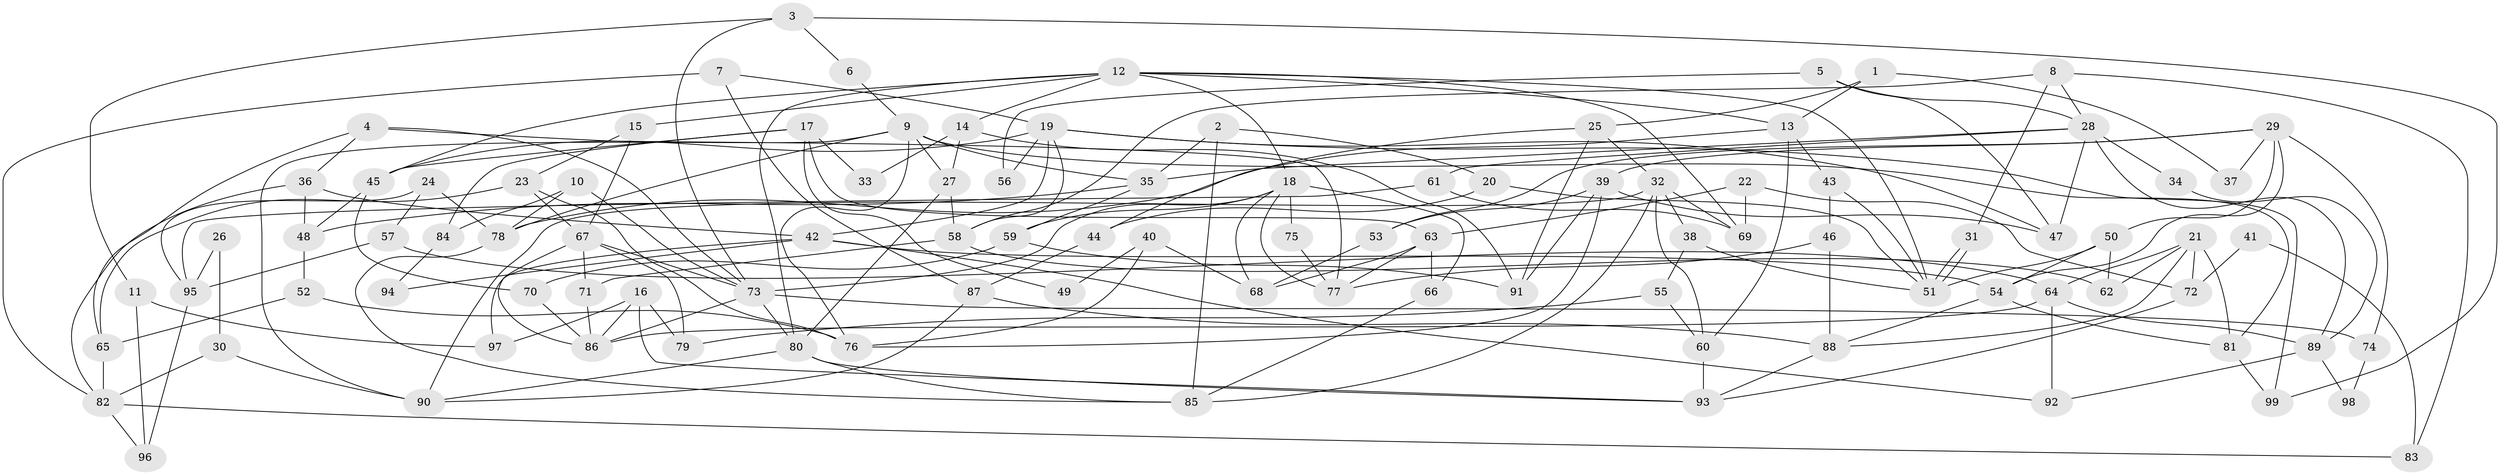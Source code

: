 // Generated by graph-tools (version 1.1) at 2025/50/03/09/25 03:50:05]
// undirected, 99 vertices, 198 edges
graph export_dot {
graph [start="1"]
  node [color=gray90,style=filled];
  1;
  2;
  3;
  4;
  5;
  6;
  7;
  8;
  9;
  10;
  11;
  12;
  13;
  14;
  15;
  16;
  17;
  18;
  19;
  20;
  21;
  22;
  23;
  24;
  25;
  26;
  27;
  28;
  29;
  30;
  31;
  32;
  33;
  34;
  35;
  36;
  37;
  38;
  39;
  40;
  41;
  42;
  43;
  44;
  45;
  46;
  47;
  48;
  49;
  50;
  51;
  52;
  53;
  54;
  55;
  56;
  57;
  58;
  59;
  60;
  61;
  62;
  63;
  64;
  65;
  66;
  67;
  68;
  69;
  70;
  71;
  72;
  73;
  74;
  75;
  76;
  77;
  78;
  79;
  80;
  81;
  82;
  83;
  84;
  85;
  86;
  87;
  88;
  89;
  90;
  91;
  92;
  93;
  94;
  95;
  96;
  97;
  98;
  99;
  1 -- 13;
  1 -- 25;
  1 -- 37;
  2 -- 35;
  2 -- 85;
  2 -- 20;
  3 -- 99;
  3 -- 73;
  3 -- 6;
  3 -- 11;
  4 -- 65;
  4 -- 73;
  4 -- 36;
  4 -- 77;
  5 -- 47;
  5 -- 28;
  5 -- 56;
  6 -- 9;
  7 -- 82;
  7 -- 87;
  7 -- 19;
  8 -- 58;
  8 -- 28;
  8 -- 31;
  8 -- 83;
  9 -- 27;
  9 -- 76;
  9 -- 35;
  9 -- 78;
  9 -- 81;
  9 -- 90;
  10 -- 73;
  10 -- 78;
  10 -- 84;
  11 -- 97;
  11 -- 96;
  12 -- 80;
  12 -- 51;
  12 -- 13;
  12 -- 14;
  12 -- 15;
  12 -- 18;
  12 -- 45;
  12 -- 69;
  13 -- 43;
  13 -- 60;
  13 -- 78;
  14 -- 27;
  14 -- 33;
  14 -- 91;
  15 -- 67;
  15 -- 23;
  16 -- 86;
  16 -- 93;
  16 -- 79;
  16 -- 97;
  17 -- 63;
  17 -- 45;
  17 -- 33;
  17 -- 49;
  17 -- 84;
  18 -- 68;
  18 -- 59;
  18 -- 66;
  18 -- 73;
  18 -- 75;
  18 -- 77;
  19 -- 42;
  19 -- 45;
  19 -- 47;
  19 -- 56;
  19 -- 58;
  19 -- 99;
  20 -- 51;
  20 -- 44;
  21 -- 64;
  21 -- 88;
  21 -- 62;
  21 -- 72;
  21 -- 81;
  22 -- 69;
  22 -- 63;
  22 -- 72;
  23 -- 67;
  23 -- 65;
  23 -- 76;
  24 -- 95;
  24 -- 78;
  24 -- 57;
  25 -- 32;
  25 -- 91;
  25 -- 44;
  26 -- 95;
  26 -- 30;
  27 -- 80;
  27 -- 58;
  28 -- 89;
  28 -- 47;
  28 -- 34;
  28 -- 35;
  28 -- 61;
  29 -- 54;
  29 -- 50;
  29 -- 37;
  29 -- 39;
  29 -- 53;
  29 -- 74;
  30 -- 82;
  30 -- 90;
  31 -- 51;
  31 -- 51;
  32 -- 60;
  32 -- 90;
  32 -- 38;
  32 -- 69;
  32 -- 85;
  34 -- 89;
  35 -- 48;
  35 -- 59;
  36 -- 48;
  36 -- 42;
  36 -- 82;
  38 -- 51;
  38 -- 55;
  39 -- 91;
  39 -- 47;
  39 -- 53;
  39 -- 76;
  40 -- 68;
  40 -- 76;
  40 -- 49;
  41 -- 83;
  41 -- 72;
  42 -- 54;
  42 -- 92;
  42 -- 94;
  42 -- 97;
  43 -- 46;
  43 -- 51;
  44 -- 87;
  45 -- 48;
  45 -- 70;
  46 -- 77;
  46 -- 88;
  48 -- 52;
  50 -- 54;
  50 -- 62;
  50 -- 51;
  52 -- 76;
  52 -- 65;
  53 -- 68;
  54 -- 81;
  54 -- 88;
  55 -- 79;
  55 -- 60;
  57 -- 95;
  57 -- 64;
  58 -- 71;
  58 -- 62;
  59 -- 70;
  59 -- 91;
  60 -- 93;
  61 -- 69;
  61 -- 95;
  63 -- 66;
  63 -- 77;
  63 -- 68;
  64 -- 86;
  64 -- 89;
  64 -- 92;
  65 -- 82;
  66 -- 85;
  67 -- 86;
  67 -- 73;
  67 -- 71;
  67 -- 79;
  70 -- 86;
  71 -- 86;
  72 -- 93;
  73 -- 80;
  73 -- 74;
  73 -- 86;
  74 -- 98;
  75 -- 77;
  78 -- 85;
  80 -- 93;
  80 -- 85;
  80 -- 90;
  81 -- 99;
  82 -- 83;
  82 -- 96;
  84 -- 94;
  87 -- 90;
  87 -- 88;
  88 -- 93;
  89 -- 92;
  89 -- 98;
  95 -- 96;
}
